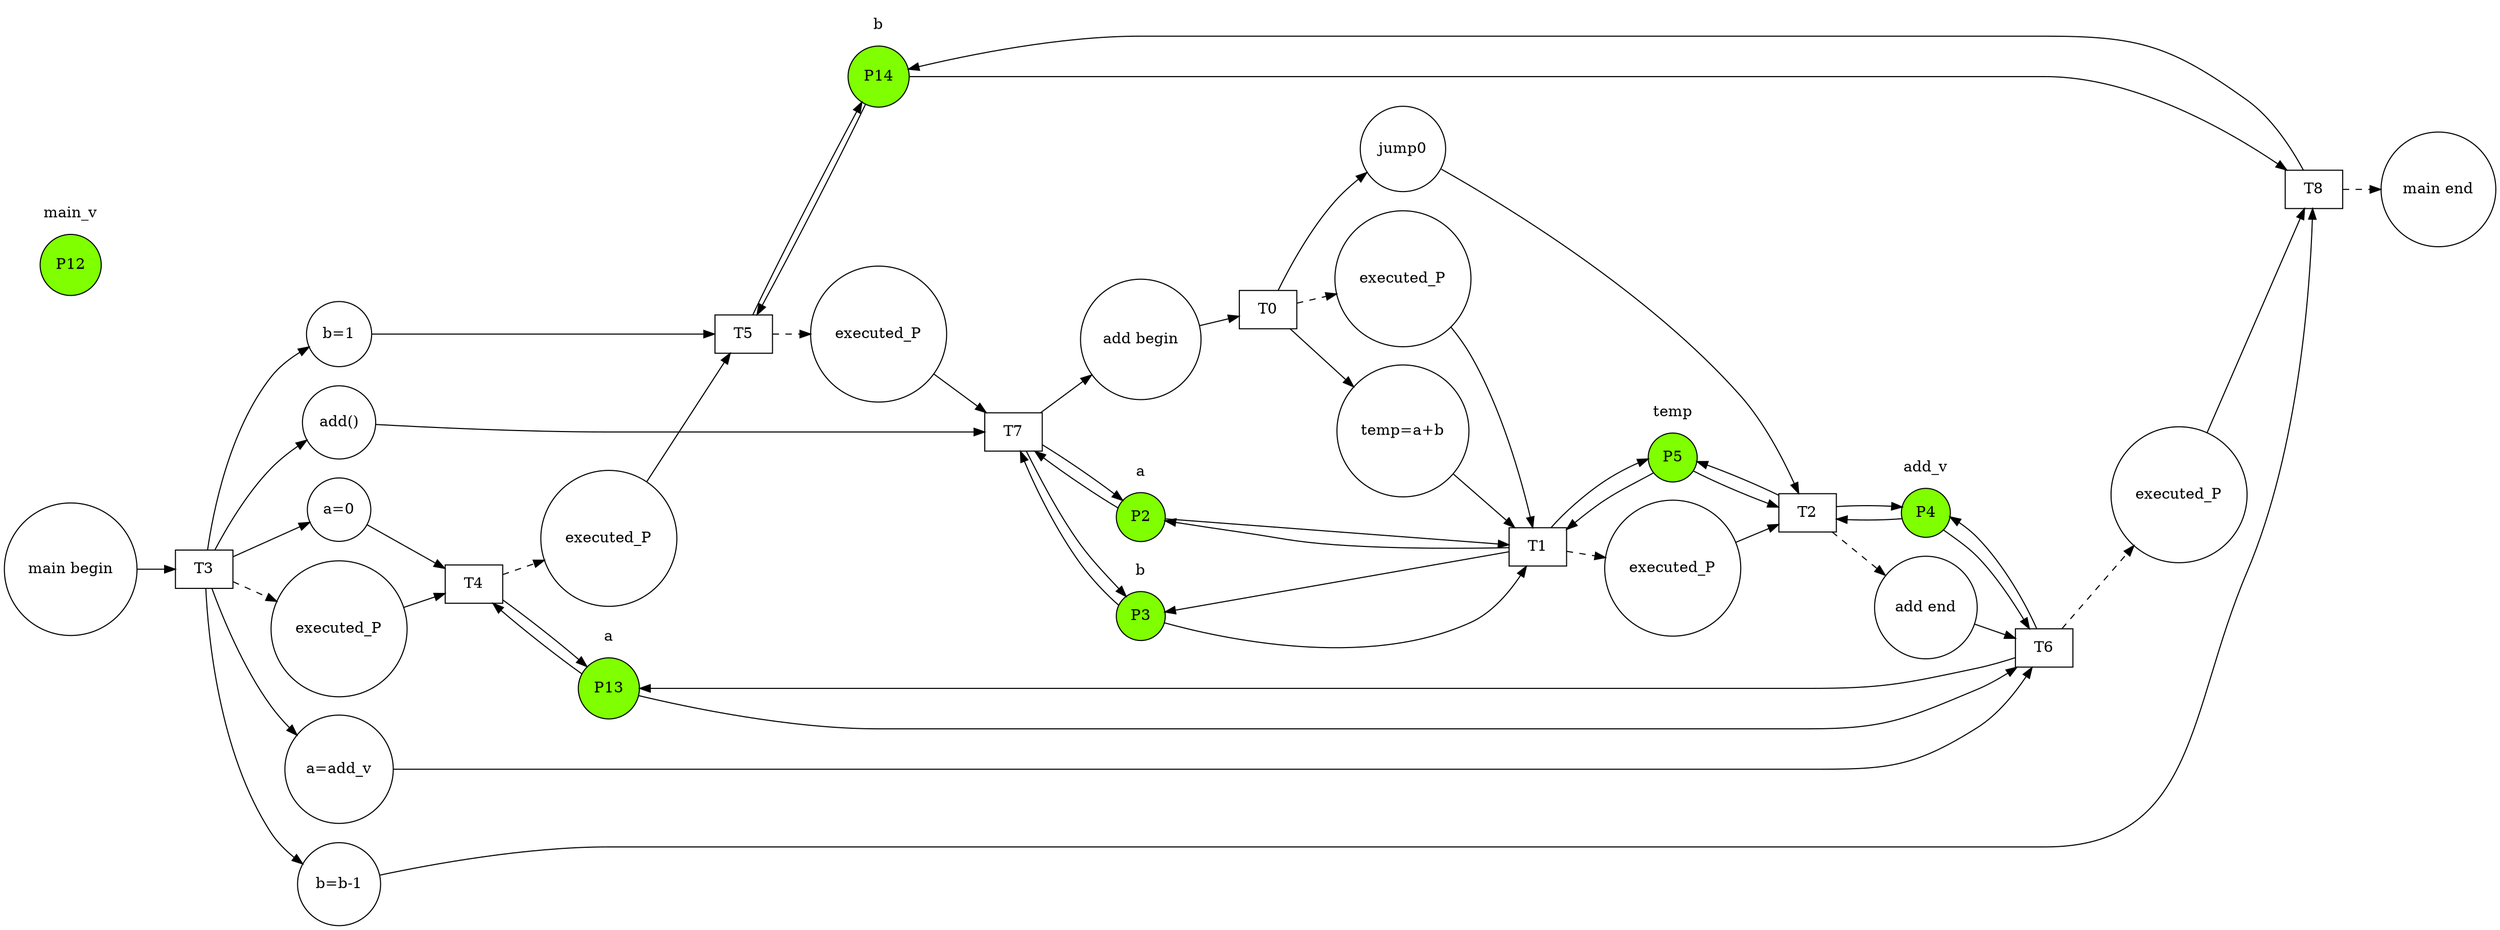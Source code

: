 digraph G{
rankdir = LR
P0[shape=circle,label="add begin"]
P1[shape=circle,label="add end"]
subgraph cluster_P2{label="a"color="white"P2[shape=circle, style="filled",color="black",fillcolor="chartreuse"]}
subgraph cluster_P3{label="b"color="white"P3[shape=circle, style="filled",color="black",fillcolor="chartreuse"]}
subgraph cluster_P4{label="add_v"color="white"P4[shape=circle, style="filled",color="black",fillcolor="chartreuse"]}
subgraph cluster_P5{label="temp"color="white"P5[shape=circle, style="filled",color="black",fillcolor="chartreuse"]}
P6[shape=circle,label="temp=a+b"]
P7[shape=circle,label="jump0"]
P8[shape=circle,label="executed_P"]
P9[shape=circle,label="executed_P"]
P10[shape=circle,label="main begin"]
P11[shape=circle,label="main end"]
subgraph cluster_P12{label="main_v"color="white"P12[shape=circle, style="filled",color="black",fillcolor="chartreuse"]}
subgraph cluster_P13{label="a"color="white"P13[shape=circle, style="filled",color="black",fillcolor="chartreuse"]}
subgraph cluster_P14{label="b"color="white"P14[shape=circle, style="filled",color="black",fillcolor="chartreuse"]}
P15[shape=circle,label="a=0"]
P16[shape=circle,label="b=1"]
P17[shape=circle,label="a=add_v"]
P18[shape=circle,label="add()"]
P19[shape=circle,label="b=b-1"]
P20[shape=circle,label="executed_P"]
P21[shape=circle,label="executed_P"]
P22[shape=circle,label="executed_P"]
P23[shape=circle,label="executed_P"]
T0[shape=box]
T1[shape=box]
T2[shape=box]
T3[shape=box]
T4[shape=box]
T5[shape=box]
T6[shape=box]
T7[shape=box]
T8[shape=box]
P0->T0
P6->T1
P2->T1
T1->P2
P3->T1
T1->P3
T1->P5
P5->T1
P7->T2
T2->P1[style="dashed"]
T2->P4
P4->T2
P5->T2
T2->P5
T0->P6
T0->P8[style="dashed"]
P8->T1
T0->P7
T1->P9[style="dashed"]
P9->T2
P10->T3
P15->T4
T4->P13
P13->T4
P16->T5
T5->P14
P14->T5
P17->T6
P18->T7
T7->P2
P2->T7
T7->P3
P3->T7
T7->P0
P1->T6
P4->T6
T6->P4
T6->P13
P13->T6
P19->T8
P14->T8
T8->P14
T3->P15
T3->P20[style="dashed"]
P20->T4
T3->P16
T4->P21[style="dashed"]
P21->T5
T3->P18
T3->P17
T5->P22[style="dashed"]
P22->T7
T3->P19
T6->P23[style="dashed"]
P23->T8
T8->P11[style="dashed"]
}
